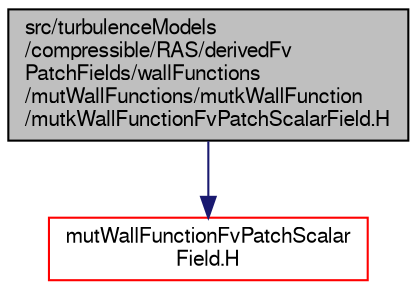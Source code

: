 digraph "src/turbulenceModels/compressible/RAS/derivedFvPatchFields/wallFunctions/mutWallFunctions/mutkWallFunction/mutkWallFunctionFvPatchScalarField.H"
{
  bgcolor="transparent";
  edge [fontname="FreeSans",fontsize="10",labelfontname="FreeSans",labelfontsize="10"];
  node [fontname="FreeSans",fontsize="10",shape=record];
  Node0 [label="src/turbulenceModels\l/compressible/RAS/derivedFv\lPatchFields/wallFunctions\l/mutWallFunctions/mutkWallFunction\l/mutkWallFunctionFvPatchScalarField.H",height=0.2,width=0.4,color="black", fillcolor="grey75", style="filled", fontcolor="black"];
  Node0 -> Node1 [color="midnightblue",fontsize="10",style="solid",fontname="FreeSans"];
  Node1 [label="mutWallFunctionFvPatchScalar\lField.H",height=0.2,width=0.4,color="red",URL="$a17240.html"];
}
